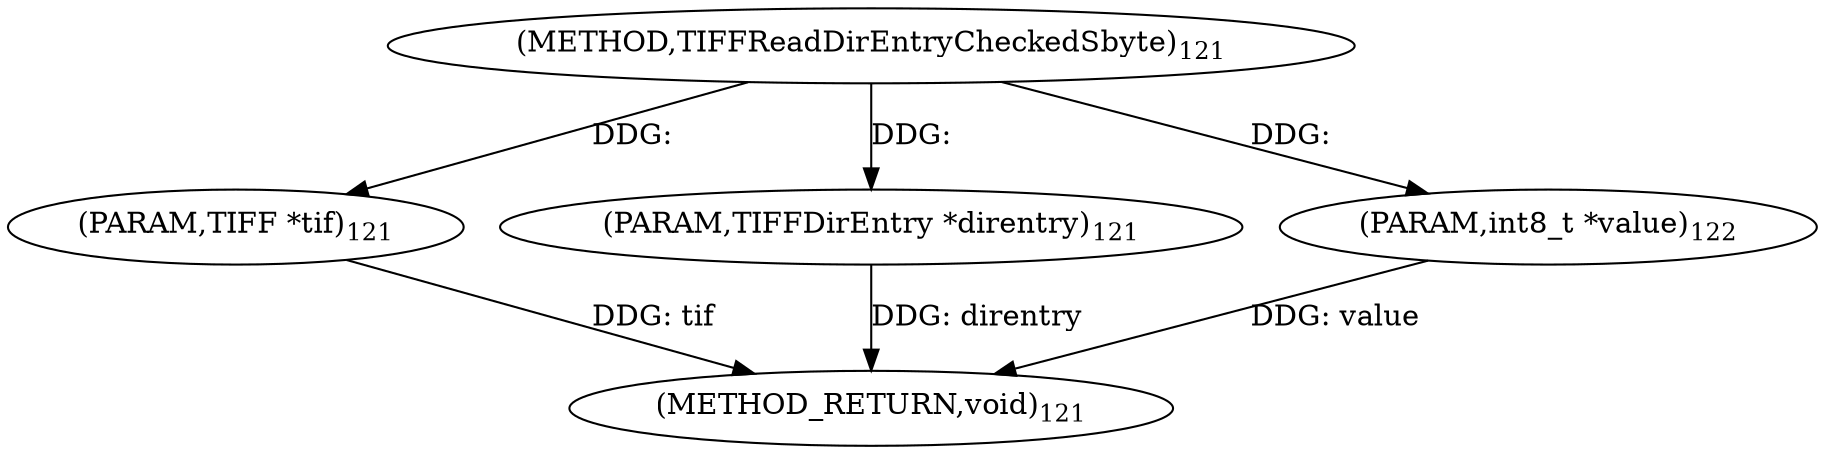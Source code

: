 digraph "TIFFReadDirEntryCheckedSbyte" {  
"78079" [label = <(METHOD,TIFFReadDirEntryCheckedSbyte)<SUB>121</SUB>> ]
"78083" [label = <(METHOD_RETURN,void)<SUB>121</SUB>> ]
"78080" [label = <(PARAM,TIFF *tif)<SUB>121</SUB>> ]
"78081" [label = <(PARAM,TIFFDirEntry *direntry)<SUB>121</SUB>> ]
"78082" [label = <(PARAM,int8_t *value)<SUB>122</SUB>> ]
  "78080" -> "78083"  [ label = "DDG: tif"] 
  "78081" -> "78083"  [ label = "DDG: direntry"] 
  "78082" -> "78083"  [ label = "DDG: value"] 
  "78079" -> "78080"  [ label = "DDG: "] 
  "78079" -> "78081"  [ label = "DDG: "] 
  "78079" -> "78082"  [ label = "DDG: "] 
}
